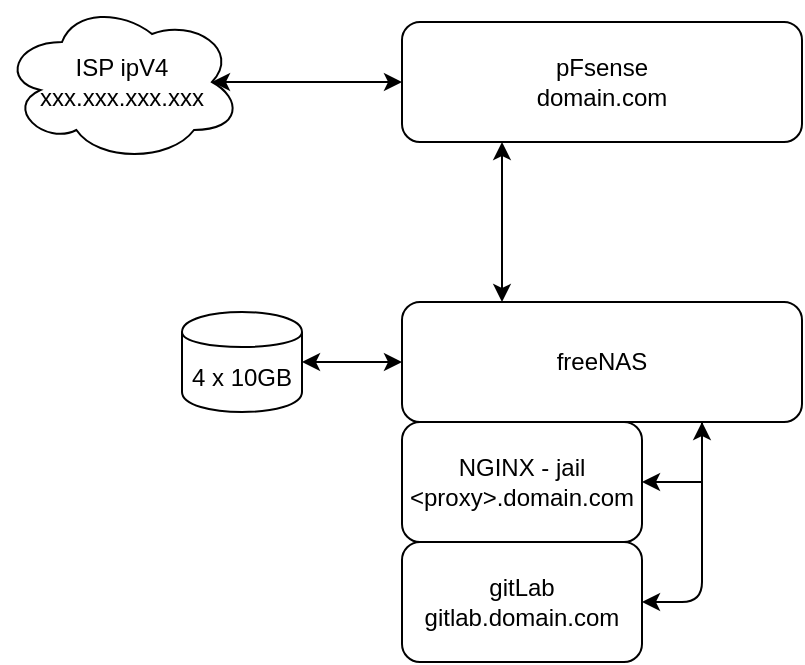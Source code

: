 <mxfile version="10.6.1" type="github"><diagram id="2vfRE0olAdnjKi75V7B1" name="NetworkMap"><mxGraphModel dx="988" dy="653" grid="1" gridSize="10" guides="1" tooltips="1" connect="1" arrows="1" fold="1" page="1" pageScale="1" pageWidth="850" pageHeight="1100" math="0" shadow="0"><root><mxCell id="0"/><mxCell id="1" parent="0"/><mxCell id="X0ILDLiz1lsIGbevVYgZ-1" value="ISP ipV4&lt;br&gt;xxx.xxx.xxx.xxx&lt;br&gt;" style="ellipse;shape=cloud;whiteSpace=wrap;html=1;" vertex="1" parent="1"><mxGeometry x="40" y="10" width="120" height="80" as="geometry"/></mxCell><mxCell id="X0ILDLiz1lsIGbevVYgZ-2" value="4 x 10GB" style="shape=cylinder;whiteSpace=wrap;html=1;boundedLbl=1;backgroundOutline=1;" vertex="1" parent="1"><mxGeometry x="130" y="165" width="60" height="50" as="geometry"/></mxCell><mxCell id="X0ILDLiz1lsIGbevVYgZ-5" value="pFsense&lt;br&gt;domain.com&lt;br&gt;" style="rounded=1;whiteSpace=wrap;html=1;" vertex="1" parent="1"><mxGeometry x="240" y="20" width="200" height="60" as="geometry"/></mxCell><mxCell id="X0ILDLiz1lsIGbevVYgZ-6" value="" style="endArrow=classic;startArrow=classic;html=1;entryX=0;entryY=0.5;entryDx=0;entryDy=0;exitX=0.875;exitY=0.5;exitDx=0;exitDy=0;exitPerimeter=0;" edge="1" parent="1" source="X0ILDLiz1lsIGbevVYgZ-1" target="X0ILDLiz1lsIGbevVYgZ-5"><mxGeometry width="50" height="50" relative="1" as="geometry"><mxPoint x="40" y="540" as="sourcePoint"/><mxPoint x="90" y="490" as="targetPoint"/></mxGeometry></mxCell><mxCell id="X0ILDLiz1lsIGbevVYgZ-13" style="edgeStyle=orthogonalEdgeStyle;rounded=0;orthogonalLoop=1;jettySize=auto;html=1;exitX=0.75;exitY=1;exitDx=0;exitDy=0;entryX=1;entryY=0.5;entryDx=0;entryDy=0;" edge="1" parent="1" source="X0ILDLiz1lsIGbevVYgZ-7" target="X0ILDLiz1lsIGbevVYgZ-11"><mxGeometry relative="1" as="geometry"/></mxCell><mxCell id="X0ILDLiz1lsIGbevVYgZ-7" value="freeNAS" style="rounded=1;whiteSpace=wrap;html=1;" vertex="1" parent="1"><mxGeometry x="240" y="160" width="200" height="60" as="geometry"/></mxCell><mxCell id="X0ILDLiz1lsIGbevVYgZ-8" value="" style="endArrow=classic;startArrow=classic;html=1;entryX=0;entryY=0.5;entryDx=0;entryDy=0;exitX=1;exitY=0.5;exitDx=0;exitDy=0;" edge="1" parent="1" source="X0ILDLiz1lsIGbevVYgZ-2" target="X0ILDLiz1lsIGbevVYgZ-7"><mxGeometry width="50" height="50" relative="1" as="geometry"><mxPoint x="90" y="310" as="sourcePoint"/><mxPoint x="140" y="260" as="targetPoint"/></mxGeometry></mxCell><mxCell id="X0ILDLiz1lsIGbevVYgZ-9" value="" style="endArrow=classic;startArrow=classic;html=1;entryX=0.25;entryY=1;entryDx=0;entryDy=0;exitX=0.25;exitY=0;exitDx=0;exitDy=0;" edge="1" parent="1" source="X0ILDLiz1lsIGbevVYgZ-7" target="X0ILDLiz1lsIGbevVYgZ-5"><mxGeometry width="50" height="50" relative="1" as="geometry"><mxPoint x="120" y="450" as="sourcePoint"/><mxPoint x="170" y="400" as="targetPoint"/></mxGeometry></mxCell><mxCell id="X0ILDLiz1lsIGbevVYgZ-10" value="gitLab&lt;br&gt;gitlab.domain.com&lt;br&gt;" style="rounded=1;whiteSpace=wrap;html=1;" vertex="1" parent="1"><mxGeometry x="240" y="280" width="120" height="60" as="geometry"/></mxCell><mxCell id="X0ILDLiz1lsIGbevVYgZ-11" value="NGINX - jail&lt;br&gt;&amp;lt;proxy&amp;gt;.domain.com&lt;br&gt;" style="rounded=1;whiteSpace=wrap;html=1;" vertex="1" parent="1"><mxGeometry x="240" y="220" width="120" height="60" as="geometry"/></mxCell><mxCell id="X0ILDLiz1lsIGbevVYgZ-14" value="" style="endArrow=classic;startArrow=classic;html=1;entryX=0.75;entryY=1;entryDx=0;entryDy=0;exitX=1;exitY=0.5;exitDx=0;exitDy=0;" edge="1" parent="1" source="X0ILDLiz1lsIGbevVYgZ-10" target="X0ILDLiz1lsIGbevVYgZ-7"><mxGeometry width="50" height="50" relative="1" as="geometry"><mxPoint x="40" y="410" as="sourcePoint"/><mxPoint x="90" y="360" as="targetPoint"/><Array as="points"><mxPoint x="390" y="310"/></Array></mxGeometry></mxCell></root></mxGraphModel></diagram></mxfile>